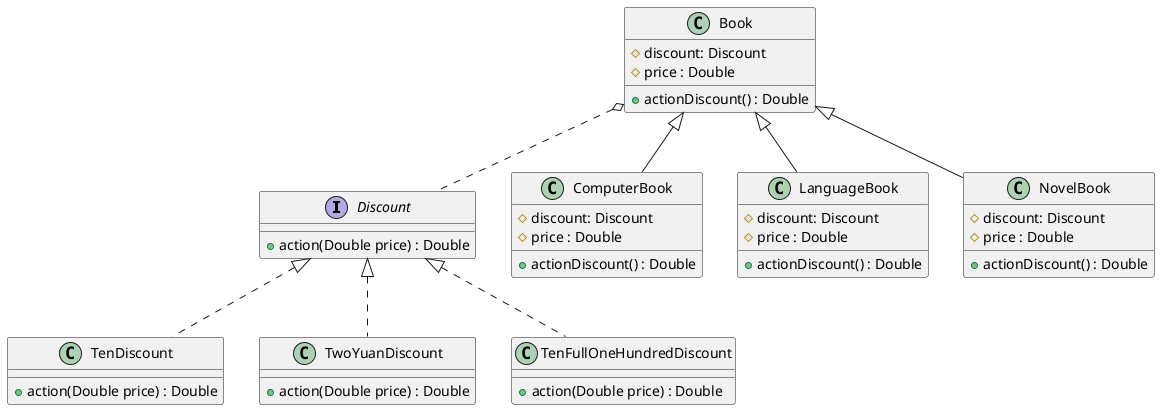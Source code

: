 @startuml

interface Discount{
    + action(Double price) : Double
}

class Book{
    # discount: Discount
    # price : Double
    + actionDiscount() : Double
}

class ComputerBook extends Book{
    # discount: Discount
    # price : Double
    + actionDiscount() : Double
}
class LanguageBook extends Book{
    # discount: Discount
    # price : Double
    + actionDiscount() : Double
}
class NovelBook extends Book{
    # discount: Discount
    # price : Double
    + actionDiscount() : Double
}

Book o.. Discount
class TenDiscount implements Discount{
    + action(Double price) : Double
}
class TwoYuanDiscount implements Discount{
    + action(Double price) : Double
}
class TenFullOneHundredDiscount implements Discount{
    + action(Double price) : Double
}

@enduml